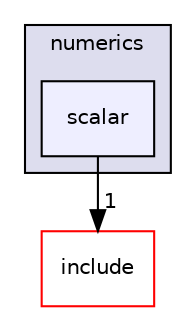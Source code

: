 digraph "SU2_CFD/src/numerics/scalar" {
  compound=true
  node [ fontsize="10", fontname="Helvetica"];
  edge [ labelfontsize="10", labelfontname="Helvetica"];
  subgraph clusterdir_28ed81e72bcc2d8001c2a1104e4c8ee3 {
    graph [ bgcolor="#ddddee", pencolor="black", label="numerics" fontname="Helvetica", fontsize="10", URL="dir_28ed81e72bcc2d8001c2a1104e4c8ee3.html"]
  dir_c145ea71e584a89b7edff155c130cdff [shape=box, label="scalar", style="filled", fillcolor="#eeeeff", pencolor="black", URL="dir_c145ea71e584a89b7edff155c130cdff.html"];
  }
  dir_3b735dd5547717c34264cbbbba892a8a [shape=box label="include" fillcolor="white" style="filled" color="red" URL="dir_3b735dd5547717c34264cbbbba892a8a.html"];
  dir_c145ea71e584a89b7edff155c130cdff->dir_3b735dd5547717c34264cbbbba892a8a [headlabel="1", labeldistance=1.5 headhref="dir_000082_000034.html"];
}
